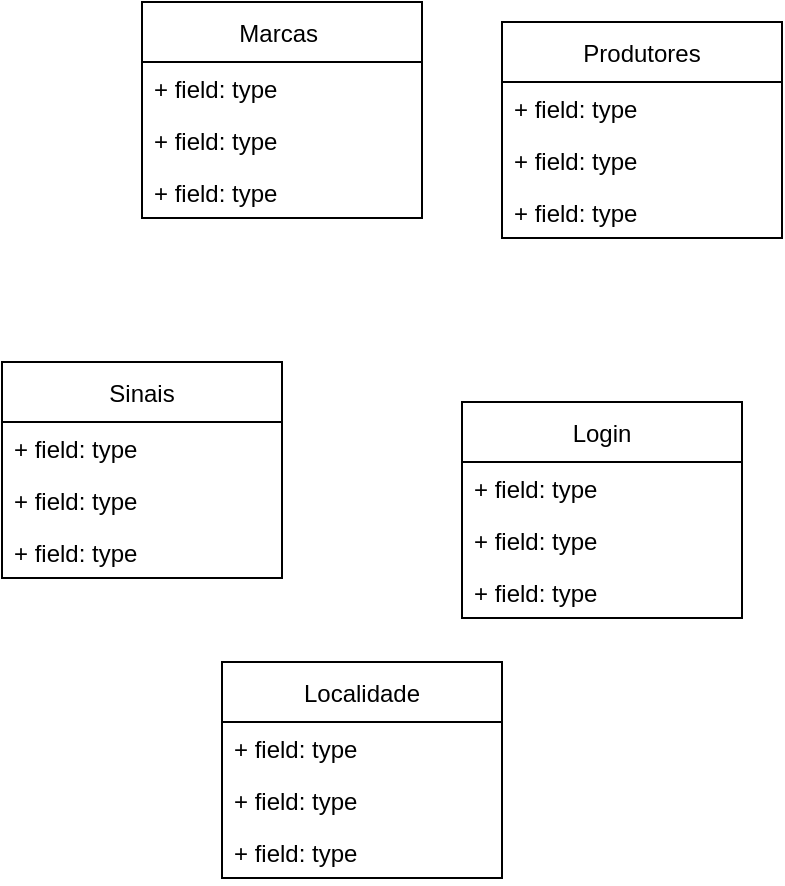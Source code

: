 <mxfile version="17.3.0" type="github">
  <diagram id="WkRvjoAycpOjUcxmkvr6" name="Page-1">
    <mxGraphModel dx="579" dy="550" grid="1" gridSize="10" guides="1" tooltips="1" connect="1" arrows="1" fold="1" page="1" pageScale="1" pageWidth="827" pageHeight="1169" math="0" shadow="0">
      <root>
        <mxCell id="0" />
        <mxCell id="1" parent="0" />
        <mxCell id="mtEUVF73r2KRpAVkkBdg-1" value="Sinais" style="swimlane;fontStyle=0;childLayout=stackLayout;horizontal=1;startSize=30;fillColor=none;horizontalStack=0;resizeParent=1;resizeParentMax=0;resizeLast=0;collapsible=1;marginBottom=0;" vertex="1" parent="1">
          <mxGeometry x="420" y="370" width="140" height="108" as="geometry" />
        </mxCell>
        <mxCell id="mtEUVF73r2KRpAVkkBdg-2" value="+ field: type" style="text;strokeColor=none;fillColor=none;align=left;verticalAlign=top;spacingLeft=4;spacingRight=4;overflow=hidden;rotatable=0;points=[[0,0.5],[1,0.5]];portConstraint=eastwest;" vertex="1" parent="mtEUVF73r2KRpAVkkBdg-1">
          <mxGeometry y="30" width="140" height="26" as="geometry" />
        </mxCell>
        <mxCell id="mtEUVF73r2KRpAVkkBdg-3" value="+ field: type" style="text;strokeColor=none;fillColor=none;align=left;verticalAlign=top;spacingLeft=4;spacingRight=4;overflow=hidden;rotatable=0;points=[[0,0.5],[1,0.5]];portConstraint=eastwest;" vertex="1" parent="mtEUVF73r2KRpAVkkBdg-1">
          <mxGeometry y="56" width="140" height="26" as="geometry" />
        </mxCell>
        <mxCell id="mtEUVF73r2KRpAVkkBdg-4" value="+ field: type" style="text;strokeColor=none;fillColor=none;align=left;verticalAlign=top;spacingLeft=4;spacingRight=4;overflow=hidden;rotatable=0;points=[[0,0.5],[1,0.5]];portConstraint=eastwest;" vertex="1" parent="mtEUVF73r2KRpAVkkBdg-1">
          <mxGeometry y="82" width="140" height="26" as="geometry" />
        </mxCell>
        <mxCell id="mtEUVF73r2KRpAVkkBdg-5" value="Marcas " style="swimlane;fontStyle=0;childLayout=stackLayout;horizontal=1;startSize=30;fillColor=none;horizontalStack=0;resizeParent=1;resizeParentMax=0;resizeLast=0;collapsible=1;marginBottom=0;" vertex="1" parent="1">
          <mxGeometry x="490" y="190" width="140" height="108" as="geometry" />
        </mxCell>
        <mxCell id="mtEUVF73r2KRpAVkkBdg-6" value="+ field: type" style="text;strokeColor=none;fillColor=none;align=left;verticalAlign=top;spacingLeft=4;spacingRight=4;overflow=hidden;rotatable=0;points=[[0,0.5],[1,0.5]];portConstraint=eastwest;" vertex="1" parent="mtEUVF73r2KRpAVkkBdg-5">
          <mxGeometry y="30" width="140" height="26" as="geometry" />
        </mxCell>
        <mxCell id="mtEUVF73r2KRpAVkkBdg-7" value="+ field: type" style="text;strokeColor=none;fillColor=none;align=left;verticalAlign=top;spacingLeft=4;spacingRight=4;overflow=hidden;rotatable=0;points=[[0,0.5],[1,0.5]];portConstraint=eastwest;" vertex="1" parent="mtEUVF73r2KRpAVkkBdg-5">
          <mxGeometry y="56" width="140" height="26" as="geometry" />
        </mxCell>
        <mxCell id="mtEUVF73r2KRpAVkkBdg-8" value="+ field: type" style="text;strokeColor=none;fillColor=none;align=left;verticalAlign=top;spacingLeft=4;spacingRight=4;overflow=hidden;rotatable=0;points=[[0,0.5],[1,0.5]];portConstraint=eastwest;" vertex="1" parent="mtEUVF73r2KRpAVkkBdg-5">
          <mxGeometry y="82" width="140" height="26" as="geometry" />
        </mxCell>
        <mxCell id="mtEUVF73r2KRpAVkkBdg-9" value="Produtores" style="swimlane;fontStyle=0;childLayout=stackLayout;horizontal=1;startSize=30;fillColor=none;horizontalStack=0;resizeParent=1;resizeParentMax=0;resizeLast=0;collapsible=1;marginBottom=0;" vertex="1" parent="1">
          <mxGeometry x="670" y="200" width="140" height="108" as="geometry" />
        </mxCell>
        <mxCell id="mtEUVF73r2KRpAVkkBdg-10" value="+ field: type" style="text;strokeColor=none;fillColor=none;align=left;verticalAlign=top;spacingLeft=4;spacingRight=4;overflow=hidden;rotatable=0;points=[[0,0.5],[1,0.5]];portConstraint=eastwest;" vertex="1" parent="mtEUVF73r2KRpAVkkBdg-9">
          <mxGeometry y="30" width="140" height="26" as="geometry" />
        </mxCell>
        <mxCell id="mtEUVF73r2KRpAVkkBdg-11" value="+ field: type" style="text;strokeColor=none;fillColor=none;align=left;verticalAlign=top;spacingLeft=4;spacingRight=4;overflow=hidden;rotatable=0;points=[[0,0.5],[1,0.5]];portConstraint=eastwest;" vertex="1" parent="mtEUVF73r2KRpAVkkBdg-9">
          <mxGeometry y="56" width="140" height="26" as="geometry" />
        </mxCell>
        <mxCell id="mtEUVF73r2KRpAVkkBdg-12" value="+ field: type" style="text;strokeColor=none;fillColor=none;align=left;verticalAlign=top;spacingLeft=4;spacingRight=4;overflow=hidden;rotatable=0;points=[[0,0.5],[1,0.5]];portConstraint=eastwest;" vertex="1" parent="mtEUVF73r2KRpAVkkBdg-9">
          <mxGeometry y="82" width="140" height="26" as="geometry" />
        </mxCell>
        <mxCell id="mtEUVF73r2KRpAVkkBdg-13" value="Login" style="swimlane;fontStyle=0;childLayout=stackLayout;horizontal=1;startSize=30;fillColor=none;horizontalStack=0;resizeParent=1;resizeParentMax=0;resizeLast=0;collapsible=1;marginBottom=0;" vertex="1" parent="1">
          <mxGeometry x="650" y="390" width="140" height="108" as="geometry" />
        </mxCell>
        <mxCell id="mtEUVF73r2KRpAVkkBdg-14" value="+ field: type" style="text;strokeColor=none;fillColor=none;align=left;verticalAlign=top;spacingLeft=4;spacingRight=4;overflow=hidden;rotatable=0;points=[[0,0.5],[1,0.5]];portConstraint=eastwest;" vertex="1" parent="mtEUVF73r2KRpAVkkBdg-13">
          <mxGeometry y="30" width="140" height="26" as="geometry" />
        </mxCell>
        <mxCell id="mtEUVF73r2KRpAVkkBdg-15" value="+ field: type" style="text;strokeColor=none;fillColor=none;align=left;verticalAlign=top;spacingLeft=4;spacingRight=4;overflow=hidden;rotatable=0;points=[[0,0.5],[1,0.5]];portConstraint=eastwest;" vertex="1" parent="mtEUVF73r2KRpAVkkBdg-13">
          <mxGeometry y="56" width="140" height="26" as="geometry" />
        </mxCell>
        <mxCell id="mtEUVF73r2KRpAVkkBdg-16" value="+ field: type" style="text;strokeColor=none;fillColor=none;align=left;verticalAlign=top;spacingLeft=4;spacingRight=4;overflow=hidden;rotatable=0;points=[[0,0.5],[1,0.5]];portConstraint=eastwest;" vertex="1" parent="mtEUVF73r2KRpAVkkBdg-13">
          <mxGeometry y="82" width="140" height="26" as="geometry" />
        </mxCell>
        <mxCell id="mtEUVF73r2KRpAVkkBdg-17" value="Localidade" style="swimlane;fontStyle=0;childLayout=stackLayout;horizontal=1;startSize=30;fillColor=none;horizontalStack=0;resizeParent=1;resizeParentMax=0;resizeLast=0;collapsible=1;marginBottom=0;" vertex="1" parent="1">
          <mxGeometry x="530" y="520" width="140" height="108" as="geometry" />
        </mxCell>
        <mxCell id="mtEUVF73r2KRpAVkkBdg-18" value="+ field: type" style="text;strokeColor=none;fillColor=none;align=left;verticalAlign=top;spacingLeft=4;spacingRight=4;overflow=hidden;rotatable=0;points=[[0,0.5],[1,0.5]];portConstraint=eastwest;" vertex="1" parent="mtEUVF73r2KRpAVkkBdg-17">
          <mxGeometry y="30" width="140" height="26" as="geometry" />
        </mxCell>
        <mxCell id="mtEUVF73r2KRpAVkkBdg-19" value="+ field: type" style="text;strokeColor=none;fillColor=none;align=left;verticalAlign=top;spacingLeft=4;spacingRight=4;overflow=hidden;rotatable=0;points=[[0,0.5],[1,0.5]];portConstraint=eastwest;" vertex="1" parent="mtEUVF73r2KRpAVkkBdg-17">
          <mxGeometry y="56" width="140" height="26" as="geometry" />
        </mxCell>
        <mxCell id="mtEUVF73r2KRpAVkkBdg-20" value="+ field: type" style="text;strokeColor=none;fillColor=none;align=left;verticalAlign=top;spacingLeft=4;spacingRight=4;overflow=hidden;rotatable=0;points=[[0,0.5],[1,0.5]];portConstraint=eastwest;" vertex="1" parent="mtEUVF73r2KRpAVkkBdg-17">
          <mxGeometry y="82" width="140" height="26" as="geometry" />
        </mxCell>
      </root>
    </mxGraphModel>
  </diagram>
</mxfile>
